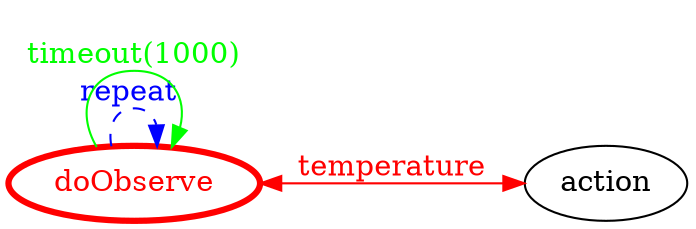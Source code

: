 /*
*
* A GraphViz DOT FSM description 
* Please use a GraphViz visualizer (like http://www.webgraphviz.com)
*  
*/

digraph finite_state_machine {
	rankdir=LR
	size="8,5"
	
	doObserve [ color = red ][ fontcolor = red ][ penwidth = 3 ]
	
	doObserve -> doObserve [ label = "repeat "][ style = dashed ][ color = blue ][ fontcolor = blue ]
	doObserve -> action [ label = "temperature" ][ color = red ][ fontcolor = red ][ dir = both ]
	doObserve -> doObserve [ label = "timeout(1000)" ][ color = green ][ fontcolor = green ]
}
